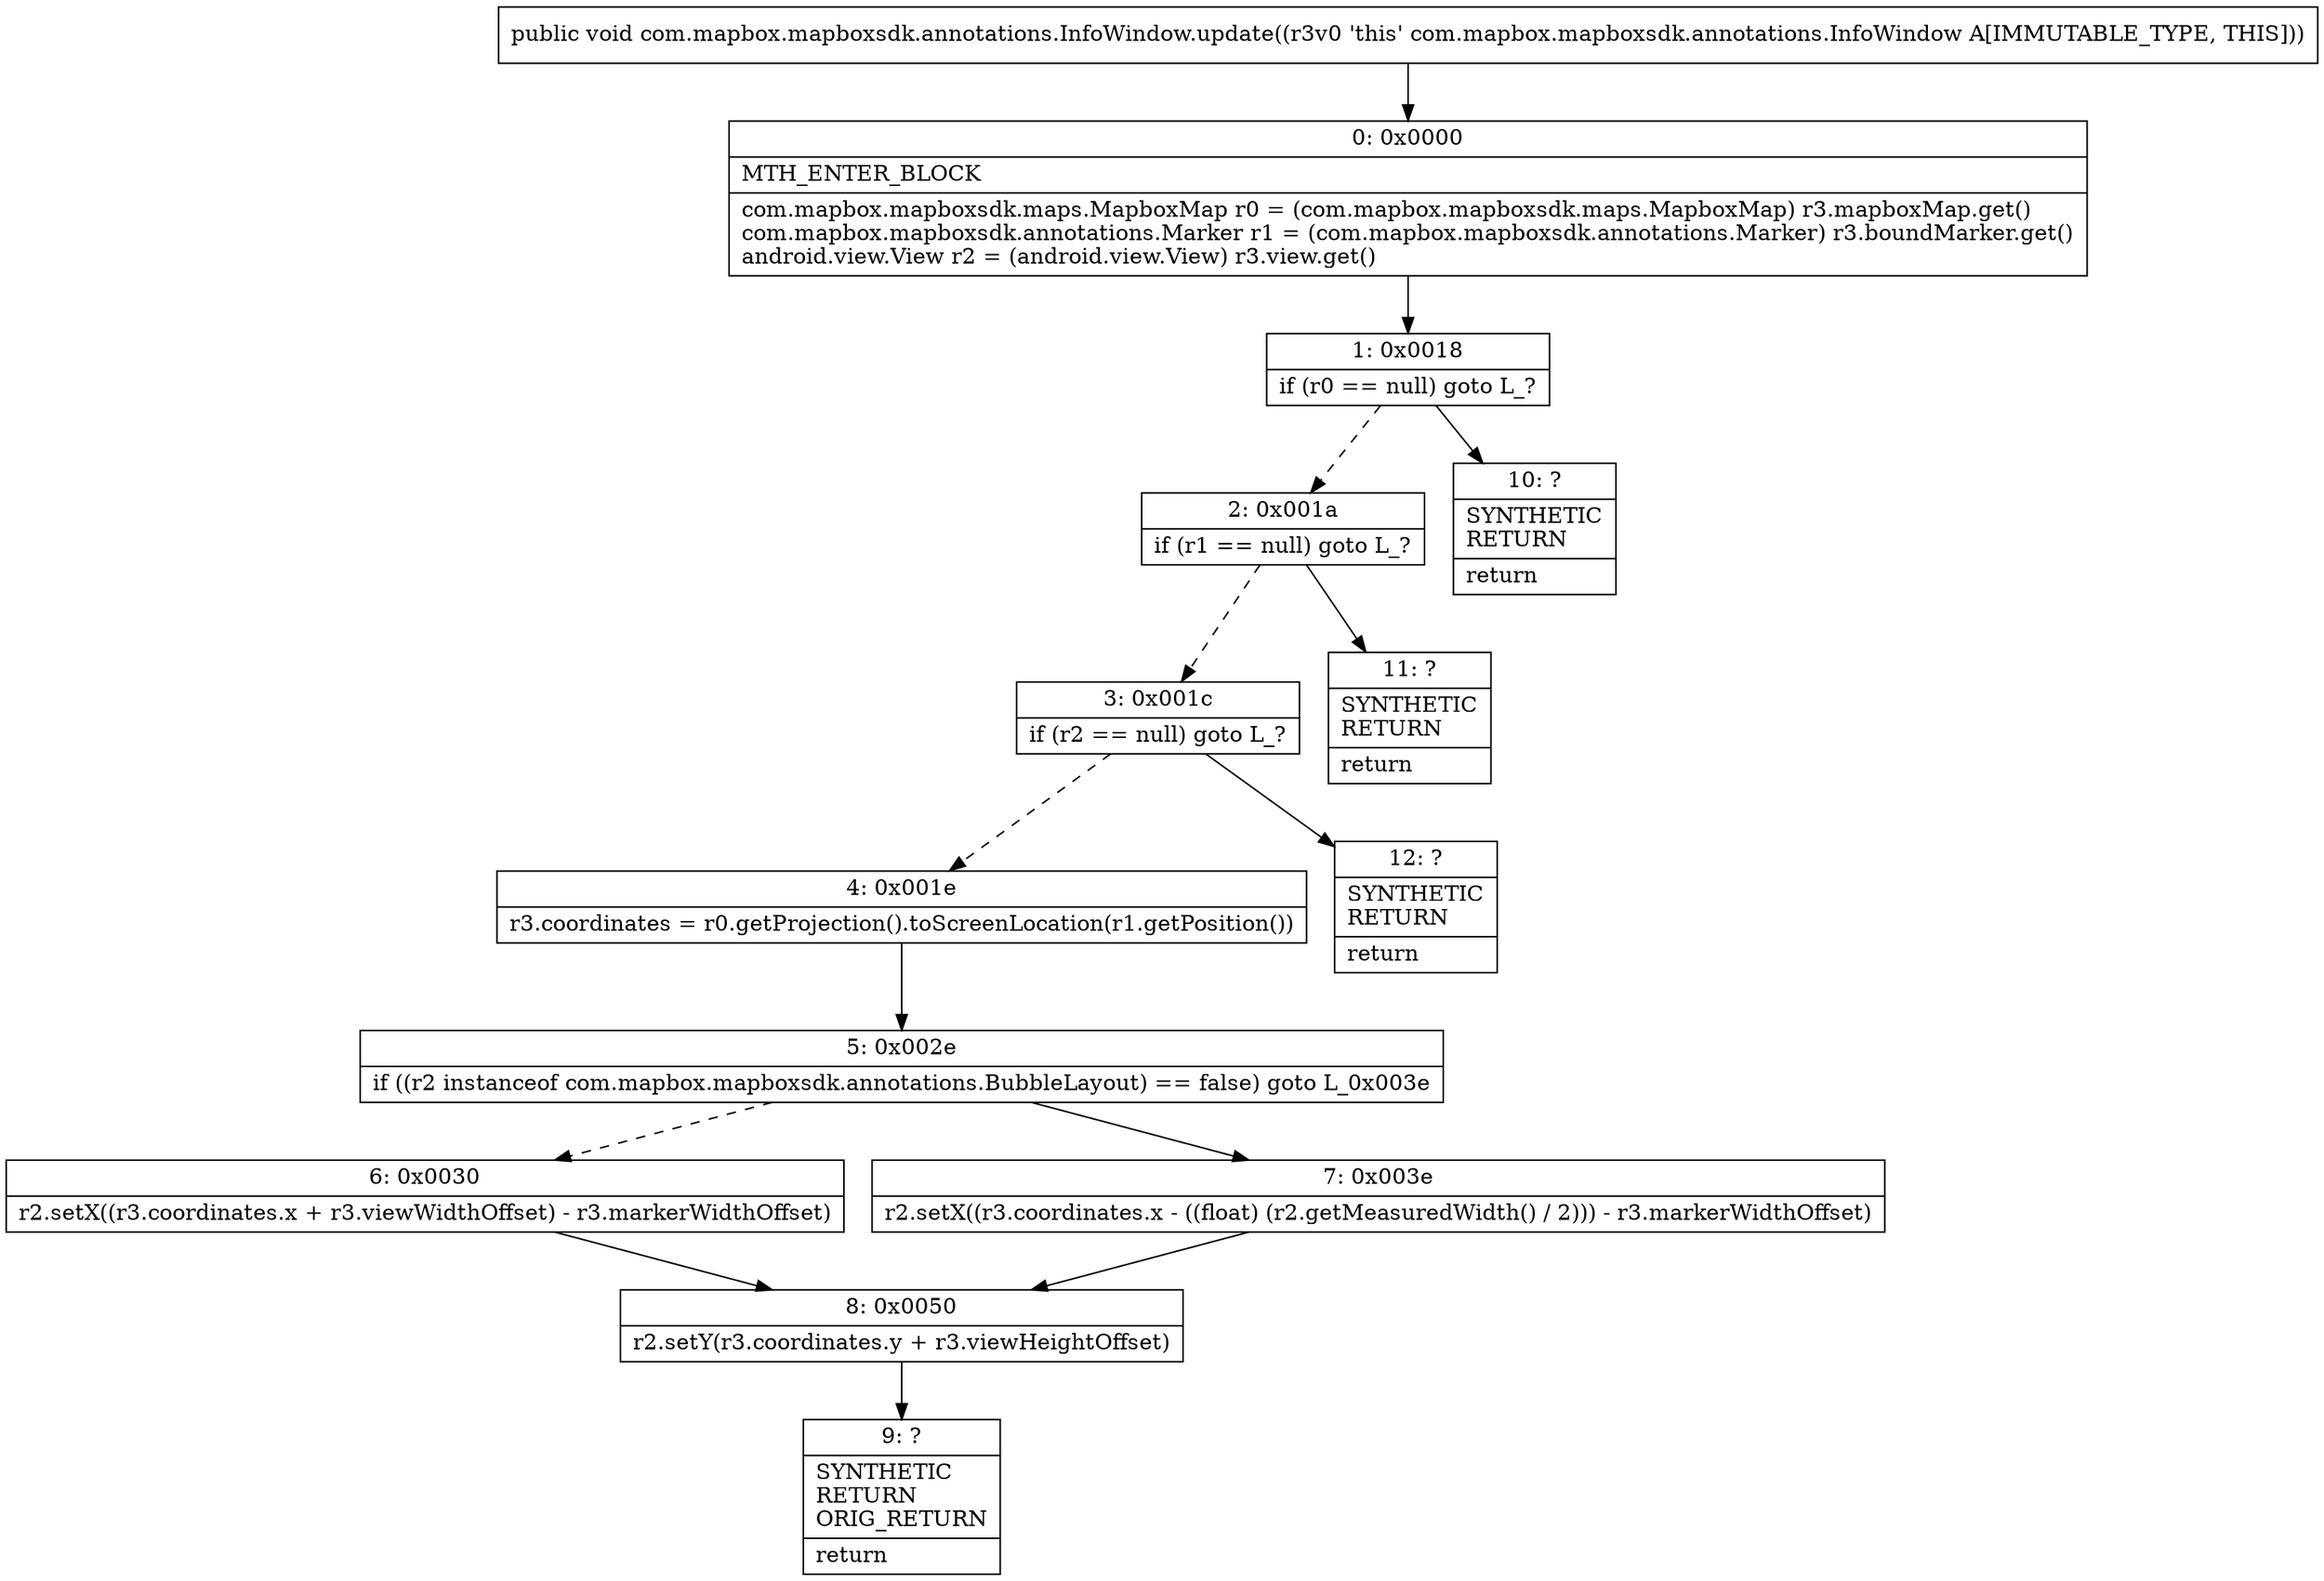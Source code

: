 digraph "CFG forcom.mapbox.mapboxsdk.annotations.InfoWindow.update()V" {
Node_0 [shape=record,label="{0\:\ 0x0000|MTH_ENTER_BLOCK\l|com.mapbox.mapboxsdk.maps.MapboxMap r0 = (com.mapbox.mapboxsdk.maps.MapboxMap) r3.mapboxMap.get()\lcom.mapbox.mapboxsdk.annotations.Marker r1 = (com.mapbox.mapboxsdk.annotations.Marker) r3.boundMarker.get()\landroid.view.View r2 = (android.view.View) r3.view.get()\l}"];
Node_1 [shape=record,label="{1\:\ 0x0018|if (r0 == null) goto L_?\l}"];
Node_2 [shape=record,label="{2\:\ 0x001a|if (r1 == null) goto L_?\l}"];
Node_3 [shape=record,label="{3\:\ 0x001c|if (r2 == null) goto L_?\l}"];
Node_4 [shape=record,label="{4\:\ 0x001e|r3.coordinates = r0.getProjection().toScreenLocation(r1.getPosition())\l}"];
Node_5 [shape=record,label="{5\:\ 0x002e|if ((r2 instanceof com.mapbox.mapboxsdk.annotations.BubbleLayout) == false) goto L_0x003e\l}"];
Node_6 [shape=record,label="{6\:\ 0x0030|r2.setX((r3.coordinates.x + r3.viewWidthOffset) \- r3.markerWidthOffset)\l}"];
Node_7 [shape=record,label="{7\:\ 0x003e|r2.setX((r3.coordinates.x \- ((float) (r2.getMeasuredWidth() \/ 2))) \- r3.markerWidthOffset)\l}"];
Node_8 [shape=record,label="{8\:\ 0x0050|r2.setY(r3.coordinates.y + r3.viewHeightOffset)\l}"];
Node_9 [shape=record,label="{9\:\ ?|SYNTHETIC\lRETURN\lORIG_RETURN\l|return\l}"];
Node_10 [shape=record,label="{10\:\ ?|SYNTHETIC\lRETURN\l|return\l}"];
Node_11 [shape=record,label="{11\:\ ?|SYNTHETIC\lRETURN\l|return\l}"];
Node_12 [shape=record,label="{12\:\ ?|SYNTHETIC\lRETURN\l|return\l}"];
MethodNode[shape=record,label="{public void com.mapbox.mapboxsdk.annotations.InfoWindow.update((r3v0 'this' com.mapbox.mapboxsdk.annotations.InfoWindow A[IMMUTABLE_TYPE, THIS])) }"];
MethodNode -> Node_0;
Node_0 -> Node_1;
Node_1 -> Node_2[style=dashed];
Node_1 -> Node_10;
Node_2 -> Node_3[style=dashed];
Node_2 -> Node_11;
Node_3 -> Node_4[style=dashed];
Node_3 -> Node_12;
Node_4 -> Node_5;
Node_5 -> Node_6[style=dashed];
Node_5 -> Node_7;
Node_6 -> Node_8;
Node_7 -> Node_8;
Node_8 -> Node_9;
}

